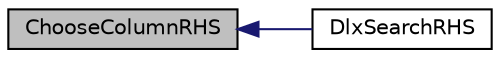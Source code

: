 digraph "ChooseColumnRHS"
{
  edge [fontname="Helvetica",fontsize="10",labelfontname="Helvetica",labelfontsize="10"];
  node [fontname="Helvetica",fontsize="10",shape=record];
  rankdir="LR";
  Node22 [label="ChooseColumnRHS",height=0.2,width=0.4,color="black", fillcolor="grey75", style="filled", fontcolor="black"];
  Node22 -> Node23 [dir="back",color="midnightblue",fontsize="10",style="solid",fontname="Helvetica"];
  Node23 [label="DlxSearchRHS",height=0.2,width=0.4,color="black", fillcolor="white", style="filled",URL="$da/dd4/solvers_8h.html#ad196228f899b200841dda5ec96f75214"];
}
